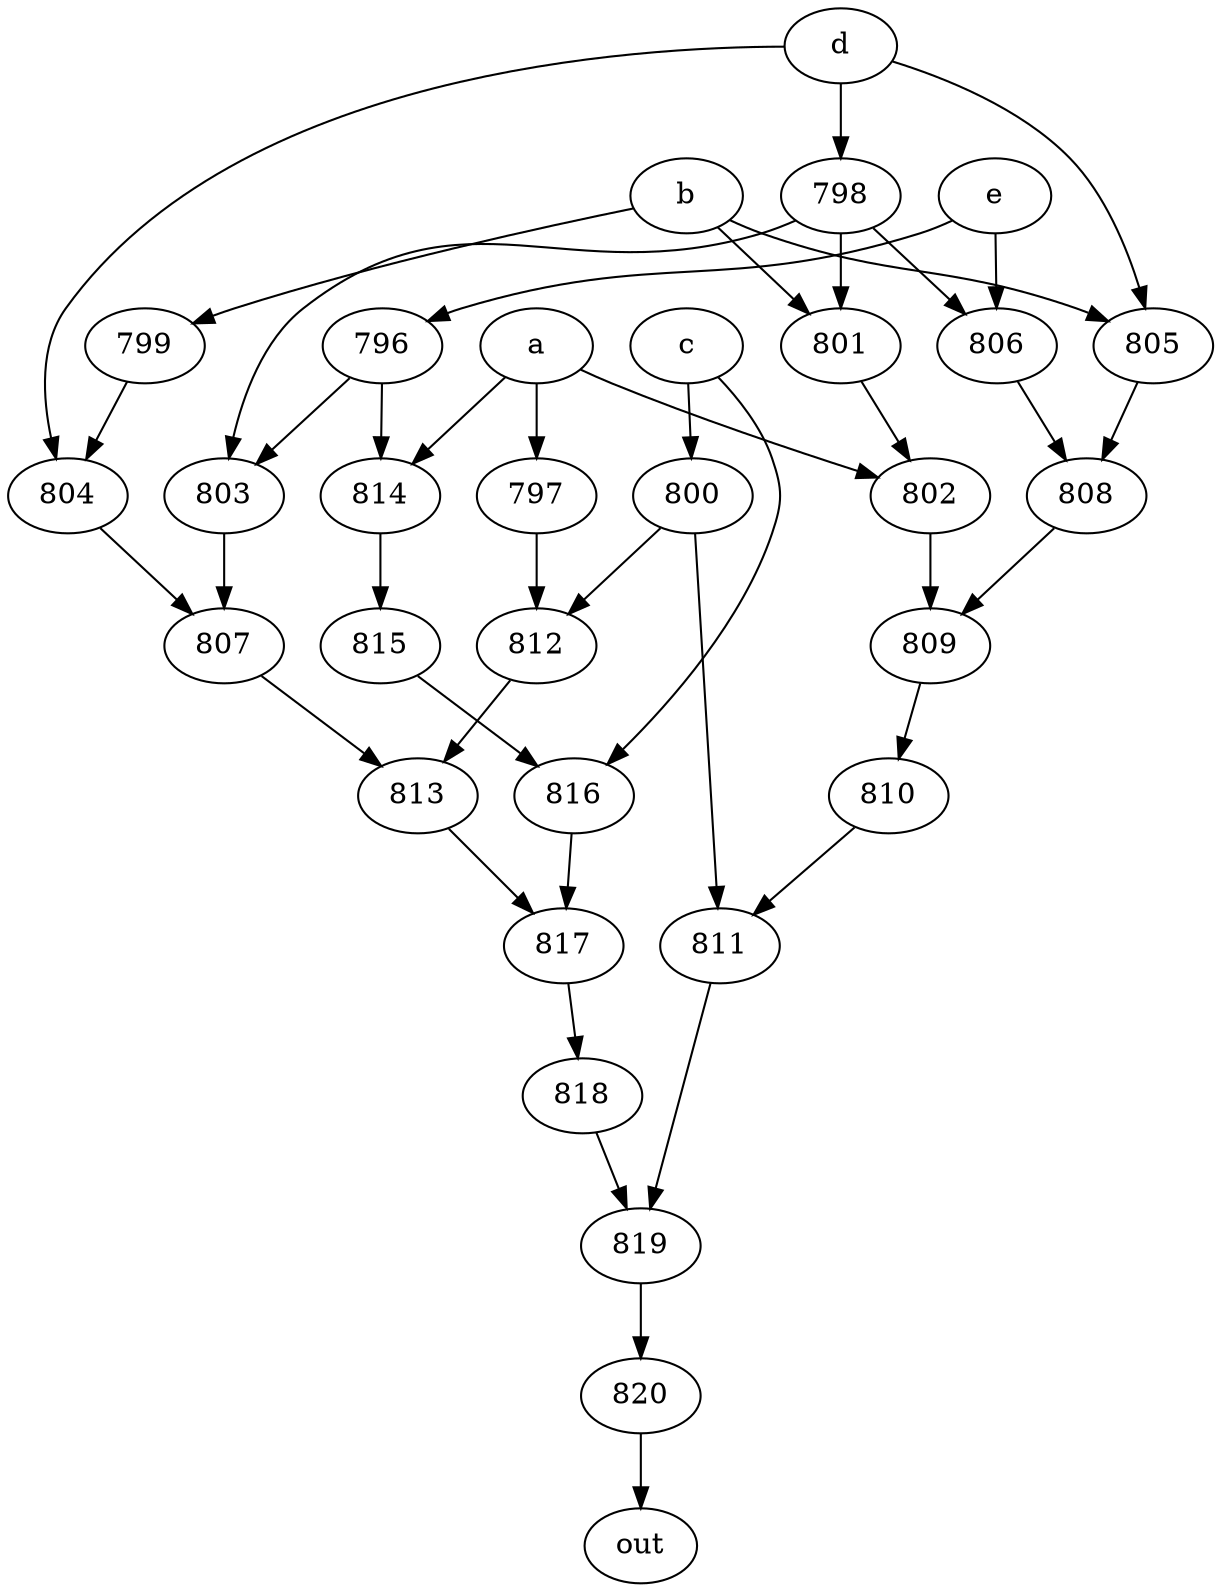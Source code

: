 strict digraph "" {
	820 -> out;
	a -> 797;
	a -> 802;
	a -> 814;
	797 -> 812;
	802 -> 809;
	814 -> 815;
	812 -> 813;
	809 -> 810;
	815 -> 816;
	b -> 799;
	b -> 801;
	b -> 805;
	799 -> 804;
	801 -> 802;
	805 -> 808;
	804 -> 807;
	808 -> 809;
	c -> 800;
	c -> 816;
	800 -> 812;
	800 -> 811;
	816 -> 817;
	811 -> 819;
	817 -> 818;
	d -> 805;
	d -> 804;
	d -> 798;
	798 -> 801;
	798 -> 803;
	798 -> 806;
	803 -> 807;
	806 -> 808;
	807 -> 813;
	e -> 806;
	e -> 796;
	796 -> 814;
	796 -> 803;
	813 -> 817;
	819 -> 820;
	810 -> 811;
	818 -> 819;
}
